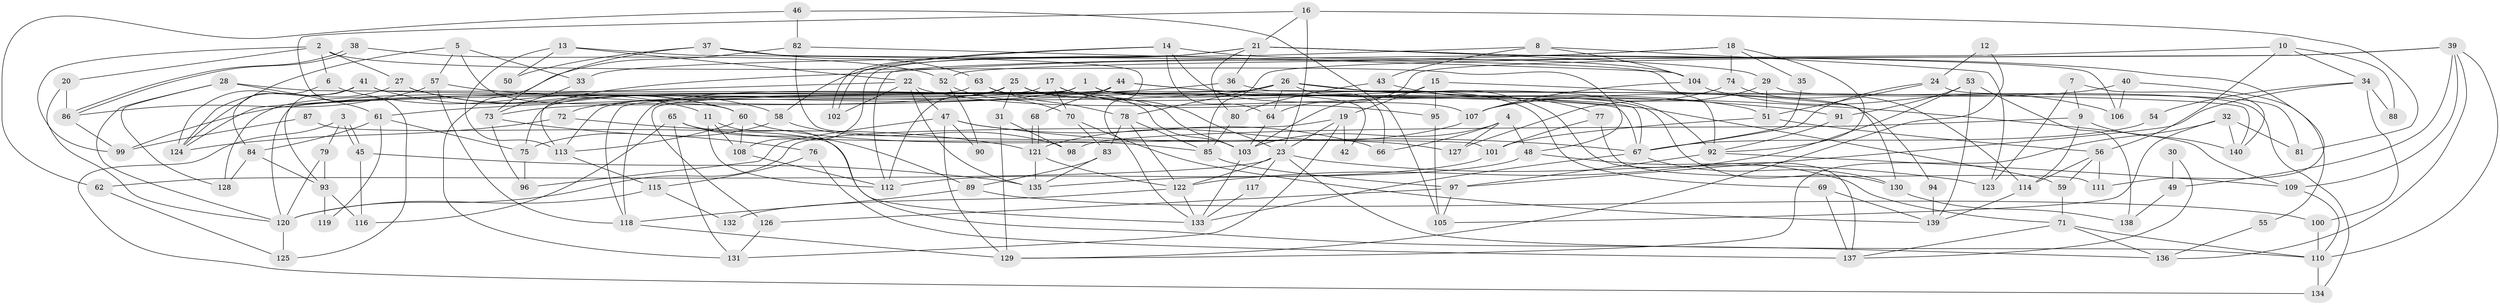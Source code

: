 // coarse degree distribution, {8: 0.07446808510638298, 5: 0.1702127659574468, 4: 0.22340425531914893, 3: 0.19148936170212766, 2: 0.09574468085106383, 10: 0.010638297872340425, 9: 0.0425531914893617, 7: 0.06382978723404255, 6: 0.1276595744680851}
// Generated by graph-tools (version 1.1) at 2025/23/03/03/25 07:23:57]
// undirected, 140 vertices, 280 edges
graph export_dot {
graph [start="1"]
  node [color=gray90,style=filled];
  1;
  2;
  3;
  4;
  5;
  6;
  7;
  8;
  9;
  10;
  11;
  12;
  13;
  14;
  15;
  16;
  17;
  18;
  19;
  20;
  21;
  22;
  23;
  24;
  25;
  26;
  27;
  28;
  29;
  30;
  31;
  32;
  33;
  34;
  35;
  36;
  37;
  38;
  39;
  40;
  41;
  42;
  43;
  44;
  45;
  46;
  47;
  48;
  49;
  50;
  51;
  52;
  53;
  54;
  55;
  56;
  57;
  58;
  59;
  60;
  61;
  62;
  63;
  64;
  65;
  66;
  67;
  68;
  69;
  70;
  71;
  72;
  73;
  74;
  75;
  76;
  77;
  78;
  79;
  80;
  81;
  82;
  83;
  84;
  85;
  86;
  87;
  88;
  89;
  90;
  91;
  92;
  93;
  94;
  95;
  96;
  97;
  98;
  99;
  100;
  101;
  102;
  103;
  104;
  105;
  106;
  107;
  108;
  109;
  110;
  111;
  112;
  113;
  114;
  115;
  116;
  117;
  118;
  119;
  120;
  121;
  122;
  123;
  124;
  125;
  126;
  127;
  128;
  129;
  130;
  131;
  132;
  133;
  134;
  135;
  136;
  137;
  138;
  139;
  140;
  1 -- 113;
  1 -- 130;
  1 -- 42;
  1 -- 69;
  1 -- 72;
  1 -- 118;
  2 -- 48;
  2 -- 99;
  2 -- 6;
  2 -- 20;
  2 -- 27;
  3 -- 45;
  3 -- 45;
  3 -- 134;
  3 -- 79;
  4 -- 66;
  4 -- 103;
  4 -- 48;
  4 -- 127;
  5 -- 60;
  5 -- 33;
  5 -- 57;
  5 -- 124;
  6 -- 84;
  6 -- 11;
  7 -- 9;
  7 -- 140;
  7 -- 123;
  8 -- 43;
  8 -- 104;
  8 -- 33;
  8 -- 123;
  9 -- 98;
  9 -- 140;
  9 -- 114;
  10 -- 56;
  10 -- 85;
  10 -- 34;
  10 -- 88;
  11 -- 108;
  11 -- 112;
  11 -- 136;
  12 -- 129;
  12 -- 24;
  13 -- 22;
  13 -- 113;
  13 -- 50;
  13 -- 133;
  14 -- 64;
  14 -- 102;
  14 -- 102;
  14 -- 104;
  14 -- 107;
  15 -- 95;
  15 -- 103;
  15 -- 19;
  15 -- 130;
  16 -- 125;
  16 -- 23;
  16 -- 21;
  16 -- 81;
  17 -- 23;
  17 -- 70;
  17 -- 95;
  17 -- 128;
  18 -- 113;
  18 -- 74;
  18 -- 35;
  18 -- 92;
  18 -- 112;
  19 -- 120;
  19 -- 23;
  19 -- 42;
  19 -- 131;
  20 -- 86;
  20 -- 120;
  21 -- 108;
  21 -- 29;
  21 -- 36;
  21 -- 58;
  21 -- 80;
  21 -- 106;
  21 -- 111;
  22 -- 124;
  22 -- 135;
  22 -- 47;
  22 -- 51;
  22 -- 102;
  23 -- 123;
  23 -- 62;
  23 -- 110;
  23 -- 117;
  23 -- 122;
  24 -- 51;
  24 -- 67;
  24 -- 81;
  25 -- 112;
  25 -- 92;
  25 -- 31;
  25 -- 73;
  25 -- 103;
  26 -- 78;
  26 -- 64;
  26 -- 66;
  26 -- 94;
  26 -- 99;
  26 -- 120;
  26 -- 137;
  27 -- 124;
  27 -- 58;
  27 -- 60;
  28 -- 61;
  28 -- 120;
  28 -- 67;
  28 -- 128;
  29 -- 127;
  29 -- 51;
  29 -- 134;
  30 -- 137;
  30 -- 49;
  31 -- 129;
  31 -- 98;
  32 -- 129;
  32 -- 81;
  32 -- 105;
  32 -- 140;
  33 -- 73;
  34 -- 100;
  34 -- 54;
  34 -- 88;
  34 -- 97;
  35 -- 67;
  36 -- 61;
  36 -- 140;
  37 -- 92;
  37 -- 73;
  37 -- 50;
  37 -- 63;
  38 -- 52;
  38 -- 86;
  38 -- 86;
  39 -- 110;
  39 -- 109;
  39 -- 49;
  39 -- 52;
  39 -- 64;
  39 -- 136;
  40 -- 107;
  40 -- 106;
  40 -- 55;
  41 -- 93;
  41 -- 124;
  41 -- 60;
  41 -- 67;
  43 -- 77;
  43 -- 80;
  44 -- 109;
  44 -- 118;
  44 -- 68;
  44 -- 91;
  44 -- 126;
  45 -- 135;
  45 -- 116;
  46 -- 105;
  46 -- 82;
  46 -- 62;
  47 -- 67;
  47 -- 66;
  47 -- 90;
  47 -- 96;
  47 -- 129;
  48 -- 71;
  48 -- 135;
  49 -- 138;
  51 -- 56;
  51 -- 101;
  52 -- 70;
  52 -- 90;
  53 -- 122;
  53 -- 91;
  53 -- 138;
  53 -- 139;
  54 -- 67;
  55 -- 136;
  56 -- 59;
  56 -- 111;
  56 -- 114;
  57 -- 118;
  57 -- 59;
  57 -- 86;
  58 -- 75;
  58 -- 98;
  59 -- 71;
  60 -- 108;
  60 -- 113;
  60 -- 127;
  61 -- 75;
  61 -- 84;
  61 -- 119;
  62 -- 125;
  63 -- 103;
  63 -- 75;
  63 -- 78;
  64 -- 103;
  65 -- 85;
  65 -- 131;
  65 -- 89;
  65 -- 116;
  67 -- 130;
  67 -- 133;
  68 -- 121;
  68 -- 121;
  69 -- 139;
  69 -- 137;
  70 -- 139;
  70 -- 83;
  71 -- 136;
  71 -- 137;
  71 -- 110;
  72 -- 121;
  72 -- 124;
  73 -- 96;
  73 -- 76;
  74 -- 107;
  74 -- 114;
  75 -- 96;
  76 -- 137;
  76 -- 115;
  77 -- 111;
  77 -- 101;
  78 -- 122;
  78 -- 83;
  78 -- 85;
  79 -- 120;
  79 -- 93;
  80 -- 85;
  82 -- 101;
  82 -- 104;
  82 -- 131;
  83 -- 135;
  83 -- 89;
  84 -- 128;
  84 -- 93;
  85 -- 97;
  86 -- 99;
  87 -- 133;
  87 -- 99;
  89 -- 100;
  89 -- 118;
  91 -- 92;
  92 -- 97;
  92 -- 109;
  93 -- 116;
  93 -- 119;
  94 -- 139;
  95 -- 105;
  97 -- 126;
  97 -- 105;
  100 -- 110;
  101 -- 112;
  103 -- 133;
  104 -- 107;
  104 -- 106;
  107 -- 121;
  108 -- 112;
  109 -- 110;
  110 -- 134;
  113 -- 115;
  114 -- 139;
  115 -- 120;
  115 -- 132;
  117 -- 133;
  118 -- 129;
  120 -- 125;
  121 -- 122;
  121 -- 135;
  122 -- 133;
  122 -- 132;
  126 -- 131;
  130 -- 138;
}
